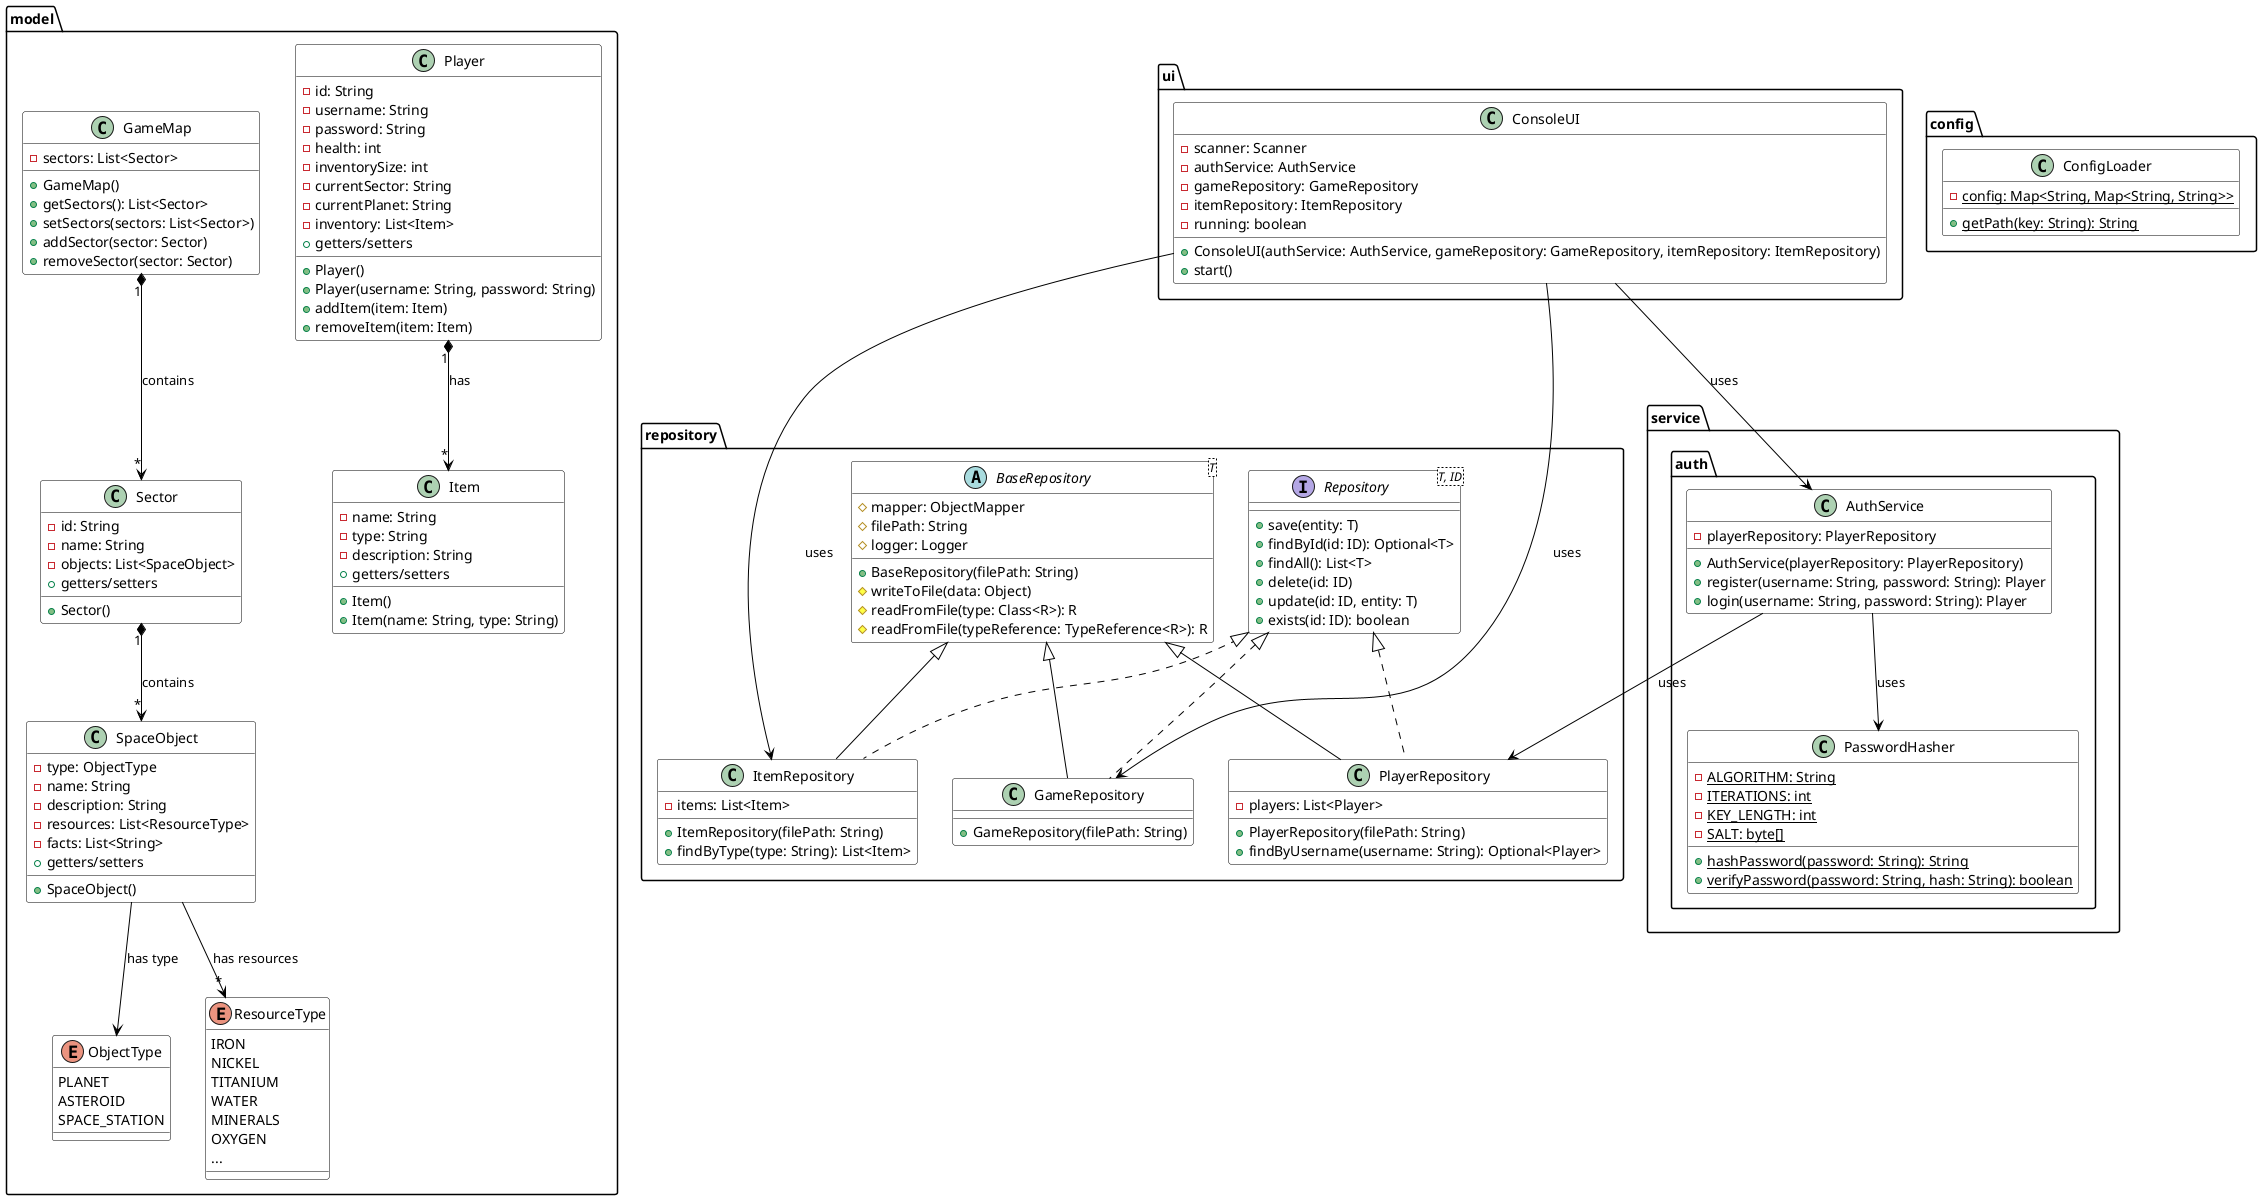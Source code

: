 @startuml Space Explorer

' Стилізація
skinparam class {
    BackgroundColor White
    ArrowColor Black
    BorderColor Black
}

' Пакет з моделями
package "model" {
    class Player {
        - id: String
        - username: String
        - password: String
        - health: int
        - inventorySize: int
        - currentSector: String
        - currentPlanet: String
        - inventory: List<Item>
        + Player()
        + Player(username: String, password: String)
        + getters/setters
        + addItem(item: Item)
        + removeItem(item: Item)
    }

    class Item {
        - name: String
        - type: String
        - description: String
        + Item()
        + Item(name: String, type: String)
        + getters/setters
    }

    class GameMap {
        - sectors: List<Sector>
        + GameMap()
        + getSectors(): List<Sector>
        + setSectors(sectors: List<Sector>)
        + addSector(sector: Sector)
        + removeSector(sector: Sector)
    }

    class Sector {
        - id: String
        - name: String
        - objects: List<SpaceObject>
        + Sector()
        + getters/setters
    }

    class SpaceObject {
        - type: ObjectType
        - name: String
        - description: String
        - resources: List<ResourceType>
        - facts: List<String>
        + SpaceObject()
        + getters/setters
    }

    enum ObjectType {
        PLANET
        ASTEROID
        SPACE_STATION
    }

    enum ResourceType {
        IRON
        NICKEL
        TITANIUM
        WATER
        MINERALS
        OXYGEN
        ...
    }
}

' Пакет з репозиторіями
package "repository" {
    interface Repository<T, ID> {
        + save(entity: T)
        + findById(id: ID): Optional<T>
        + findAll(): List<T>
        + delete(id: ID)
        + update(id: ID, entity: T)
        + exists(id: ID): boolean
    }

    abstract class BaseRepository<T> {
        # mapper: ObjectMapper
        # filePath: String
        # logger: Logger
        + BaseRepository(filePath: String)
        # writeToFile(data: Object)
        # readFromFile(type: Class<R>): R
        # readFromFile(typeReference: TypeReference<R>): R
    }

    class PlayerRepository {
        - players: List<Player>
        + PlayerRepository(filePath: String)
        + findByUsername(username: String): Optional<Player>
    }

    class ItemRepository {
        - items: List<Item>
        + ItemRepository(filePath: String)
        + findByType(type: String): List<Item>
    }

    class GameRepository {
        + GameRepository(filePath: String)
    }
}

' Пакет з сервісами
package "service.auth" {
    class AuthService {
        - playerRepository: PlayerRepository
        + AuthService(playerRepository: PlayerRepository)
        + register(username: String, password: String): Player
        + login(username: String, password: String): Player
    }

    class PasswordHasher {
        - {static} ALGORITHM: String
        - {static} ITERATIONS: int
        - {static} KEY_LENGTH: int
        - {static} SALT: byte[]
        + {static} hashPassword(password: String): String
        + {static} verifyPassword(password: String, hash: String): boolean
    }
}

' Пакет з конфігурацією
package "config" {
    class ConfigLoader {
        - {static} config: Map<String, Map<String, String>>
        + {static} getPath(key: String): String
    }
}

' Пакет з UI
package "ui" {
    class ConsoleUI {
        - scanner: Scanner
        - authService: AuthService
        - gameRepository: GameRepository
        - itemRepository: ItemRepository
        - running: boolean
        + ConsoleUI(authService: AuthService, gameRepository: GameRepository, itemRepository: ItemRepository)
        + start()
    }
}

' Відносини між класами
Player "1" *--> "*" Item : has
GameMap "1" *--> "*" Sector : contains
Sector "1" *--> "*" SpaceObject : contains
SpaceObject --> ObjectType : has type
SpaceObject --> "*" ResourceType : has resources

BaseRepository <|-- PlayerRepository
BaseRepository <|-- ItemRepository
BaseRepository <|-- GameRepository
Repository <|.. PlayerRepository
Repository <|.. ItemRepository
Repository <|.. GameRepository

ConsoleUI --> AuthService : uses
ConsoleUI --> GameRepository : uses
ConsoleUI --> ItemRepository : uses
AuthService --> PlayerRepository : uses
AuthService --> PasswordHasher : uses

@enduml